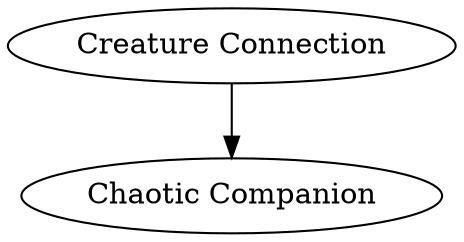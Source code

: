 digraph {concentrate=true; splines=curved; compound=true;

/* Linked */
	"Chaotic Companion";
	"Creature Connection" -> "Chaotic Companion"
}